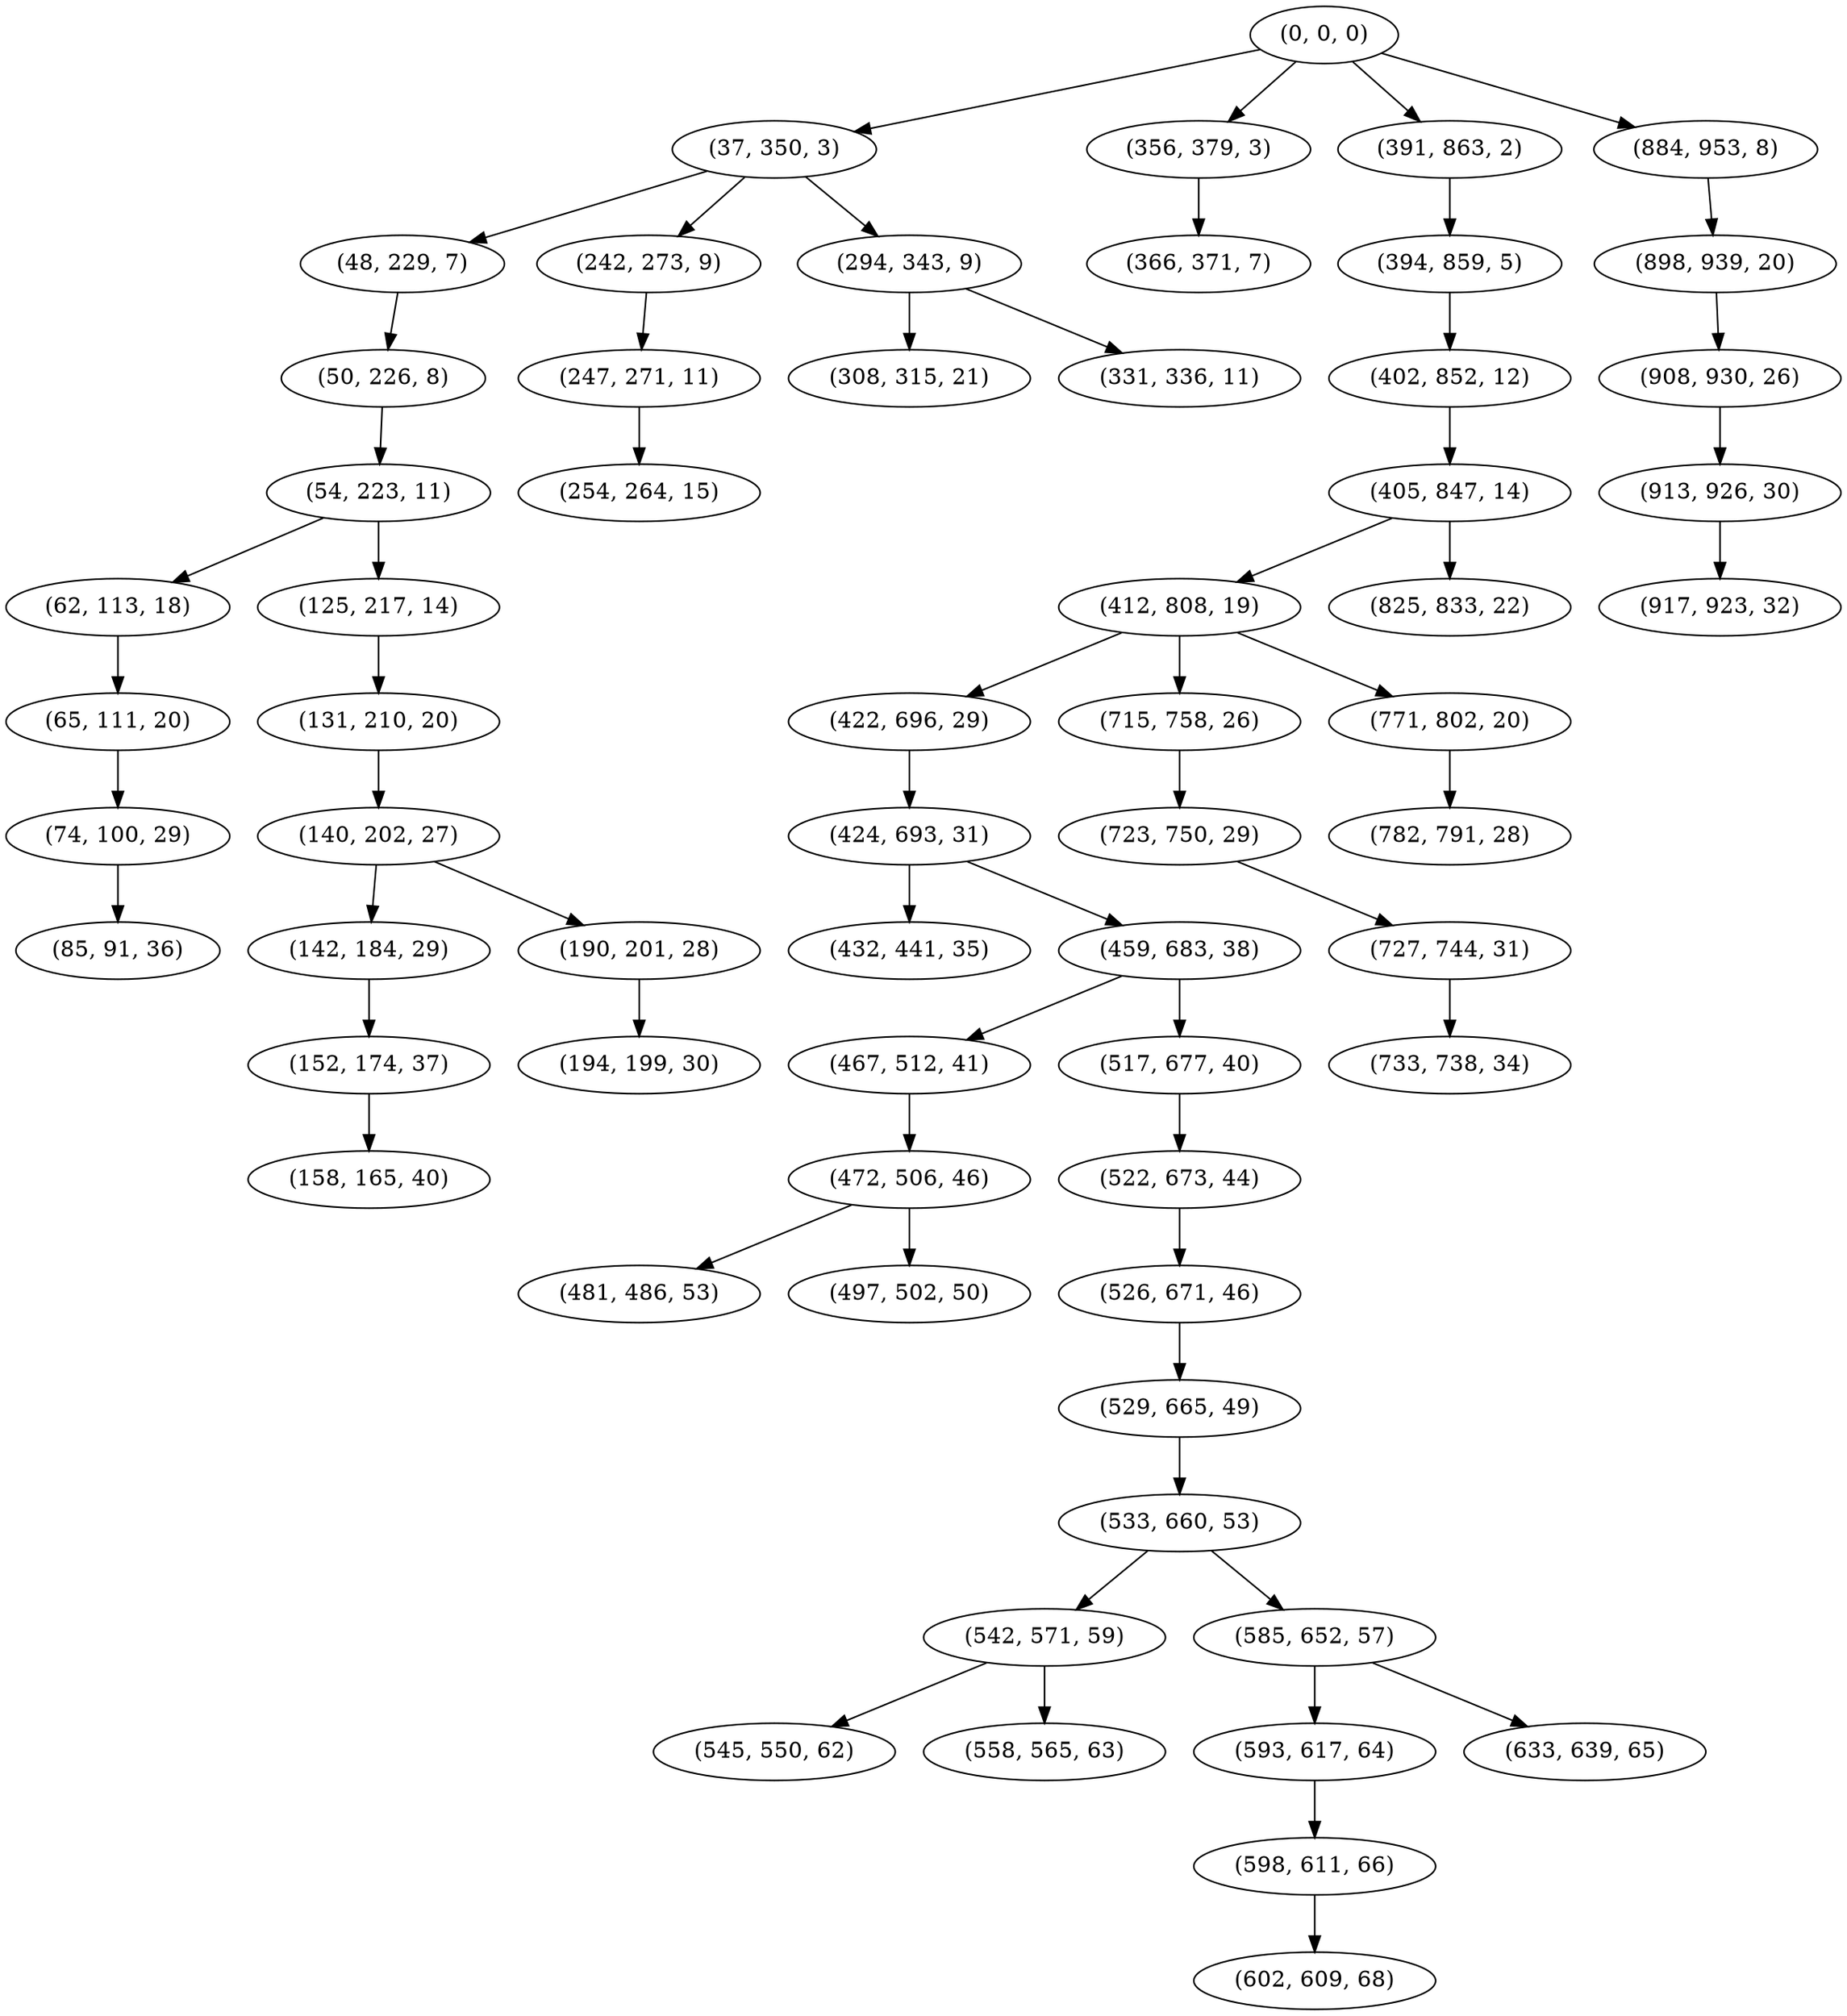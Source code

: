 digraph tree {
    "(0, 0, 0)";
    "(37, 350, 3)";
    "(48, 229, 7)";
    "(50, 226, 8)";
    "(54, 223, 11)";
    "(62, 113, 18)";
    "(65, 111, 20)";
    "(74, 100, 29)";
    "(85, 91, 36)";
    "(125, 217, 14)";
    "(131, 210, 20)";
    "(140, 202, 27)";
    "(142, 184, 29)";
    "(152, 174, 37)";
    "(158, 165, 40)";
    "(190, 201, 28)";
    "(194, 199, 30)";
    "(242, 273, 9)";
    "(247, 271, 11)";
    "(254, 264, 15)";
    "(294, 343, 9)";
    "(308, 315, 21)";
    "(331, 336, 11)";
    "(356, 379, 3)";
    "(366, 371, 7)";
    "(391, 863, 2)";
    "(394, 859, 5)";
    "(402, 852, 12)";
    "(405, 847, 14)";
    "(412, 808, 19)";
    "(422, 696, 29)";
    "(424, 693, 31)";
    "(432, 441, 35)";
    "(459, 683, 38)";
    "(467, 512, 41)";
    "(472, 506, 46)";
    "(481, 486, 53)";
    "(497, 502, 50)";
    "(517, 677, 40)";
    "(522, 673, 44)";
    "(526, 671, 46)";
    "(529, 665, 49)";
    "(533, 660, 53)";
    "(542, 571, 59)";
    "(545, 550, 62)";
    "(558, 565, 63)";
    "(585, 652, 57)";
    "(593, 617, 64)";
    "(598, 611, 66)";
    "(602, 609, 68)";
    "(633, 639, 65)";
    "(715, 758, 26)";
    "(723, 750, 29)";
    "(727, 744, 31)";
    "(733, 738, 34)";
    "(771, 802, 20)";
    "(782, 791, 28)";
    "(825, 833, 22)";
    "(884, 953, 8)";
    "(898, 939, 20)";
    "(908, 930, 26)";
    "(913, 926, 30)";
    "(917, 923, 32)";
    "(0, 0, 0)" -> "(37, 350, 3)";
    "(0, 0, 0)" -> "(356, 379, 3)";
    "(0, 0, 0)" -> "(391, 863, 2)";
    "(0, 0, 0)" -> "(884, 953, 8)";
    "(37, 350, 3)" -> "(48, 229, 7)";
    "(37, 350, 3)" -> "(242, 273, 9)";
    "(37, 350, 3)" -> "(294, 343, 9)";
    "(48, 229, 7)" -> "(50, 226, 8)";
    "(50, 226, 8)" -> "(54, 223, 11)";
    "(54, 223, 11)" -> "(62, 113, 18)";
    "(54, 223, 11)" -> "(125, 217, 14)";
    "(62, 113, 18)" -> "(65, 111, 20)";
    "(65, 111, 20)" -> "(74, 100, 29)";
    "(74, 100, 29)" -> "(85, 91, 36)";
    "(125, 217, 14)" -> "(131, 210, 20)";
    "(131, 210, 20)" -> "(140, 202, 27)";
    "(140, 202, 27)" -> "(142, 184, 29)";
    "(140, 202, 27)" -> "(190, 201, 28)";
    "(142, 184, 29)" -> "(152, 174, 37)";
    "(152, 174, 37)" -> "(158, 165, 40)";
    "(190, 201, 28)" -> "(194, 199, 30)";
    "(242, 273, 9)" -> "(247, 271, 11)";
    "(247, 271, 11)" -> "(254, 264, 15)";
    "(294, 343, 9)" -> "(308, 315, 21)";
    "(294, 343, 9)" -> "(331, 336, 11)";
    "(356, 379, 3)" -> "(366, 371, 7)";
    "(391, 863, 2)" -> "(394, 859, 5)";
    "(394, 859, 5)" -> "(402, 852, 12)";
    "(402, 852, 12)" -> "(405, 847, 14)";
    "(405, 847, 14)" -> "(412, 808, 19)";
    "(405, 847, 14)" -> "(825, 833, 22)";
    "(412, 808, 19)" -> "(422, 696, 29)";
    "(412, 808, 19)" -> "(715, 758, 26)";
    "(412, 808, 19)" -> "(771, 802, 20)";
    "(422, 696, 29)" -> "(424, 693, 31)";
    "(424, 693, 31)" -> "(432, 441, 35)";
    "(424, 693, 31)" -> "(459, 683, 38)";
    "(459, 683, 38)" -> "(467, 512, 41)";
    "(459, 683, 38)" -> "(517, 677, 40)";
    "(467, 512, 41)" -> "(472, 506, 46)";
    "(472, 506, 46)" -> "(481, 486, 53)";
    "(472, 506, 46)" -> "(497, 502, 50)";
    "(517, 677, 40)" -> "(522, 673, 44)";
    "(522, 673, 44)" -> "(526, 671, 46)";
    "(526, 671, 46)" -> "(529, 665, 49)";
    "(529, 665, 49)" -> "(533, 660, 53)";
    "(533, 660, 53)" -> "(542, 571, 59)";
    "(533, 660, 53)" -> "(585, 652, 57)";
    "(542, 571, 59)" -> "(545, 550, 62)";
    "(542, 571, 59)" -> "(558, 565, 63)";
    "(585, 652, 57)" -> "(593, 617, 64)";
    "(585, 652, 57)" -> "(633, 639, 65)";
    "(593, 617, 64)" -> "(598, 611, 66)";
    "(598, 611, 66)" -> "(602, 609, 68)";
    "(715, 758, 26)" -> "(723, 750, 29)";
    "(723, 750, 29)" -> "(727, 744, 31)";
    "(727, 744, 31)" -> "(733, 738, 34)";
    "(771, 802, 20)" -> "(782, 791, 28)";
    "(884, 953, 8)" -> "(898, 939, 20)";
    "(898, 939, 20)" -> "(908, 930, 26)";
    "(908, 930, 26)" -> "(913, 926, 30)";
    "(913, 926, 30)" -> "(917, 923, 32)";
}
